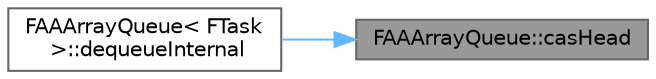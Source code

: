 digraph "FAAArrayQueue::casHead"
{
 // INTERACTIVE_SVG=YES
 // LATEX_PDF_SIZE
  bgcolor="transparent";
  edge [fontname=Helvetica,fontsize=10,labelfontname=Helvetica,labelfontsize=10];
  node [fontname=Helvetica,fontsize=10,shape=box,height=0.2,width=0.4];
  rankdir="RL";
  Node1 [id="Node000001",label="FAAArrayQueue::casHead",height=0.2,width=0.4,color="gray40", fillcolor="grey60", style="filled", fontcolor="black",tooltip=" "];
  Node1 -> Node2 [id="edge1_Node000001_Node000002",dir="back",color="steelblue1",style="solid",tooltip=" "];
  Node2 [id="Node000002",label="FAAArrayQueue\< FTask\l \>::dequeueInternal",height=0.2,width=0.4,color="grey40", fillcolor="white", style="filled",URL="$d3/dfa/classFAAArrayQueue.html#a3c957a5d83fb7b7fab9ed9eec1143956",tooltip=" "];
}
